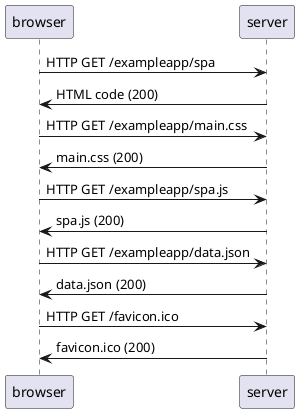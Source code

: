  @startuml Single Page application

browser -> server: HTTP GET /exampleapp/spa
browser <- server: HTML code (200)

browser -> server: HTTP GET /exampleapp/main.css
browser <- server: main.css (200)

browser -> server: HTTP GET /exampleapp/spa.js
browser <- server: spa.js (200)

browser -> server: HTTP GET /exampleapp/data.json
browser <- server: data.json (200)

browser -> server: HTTP GET /favicon.ico
browser <- server: favicon.ico (200)

@enduml

